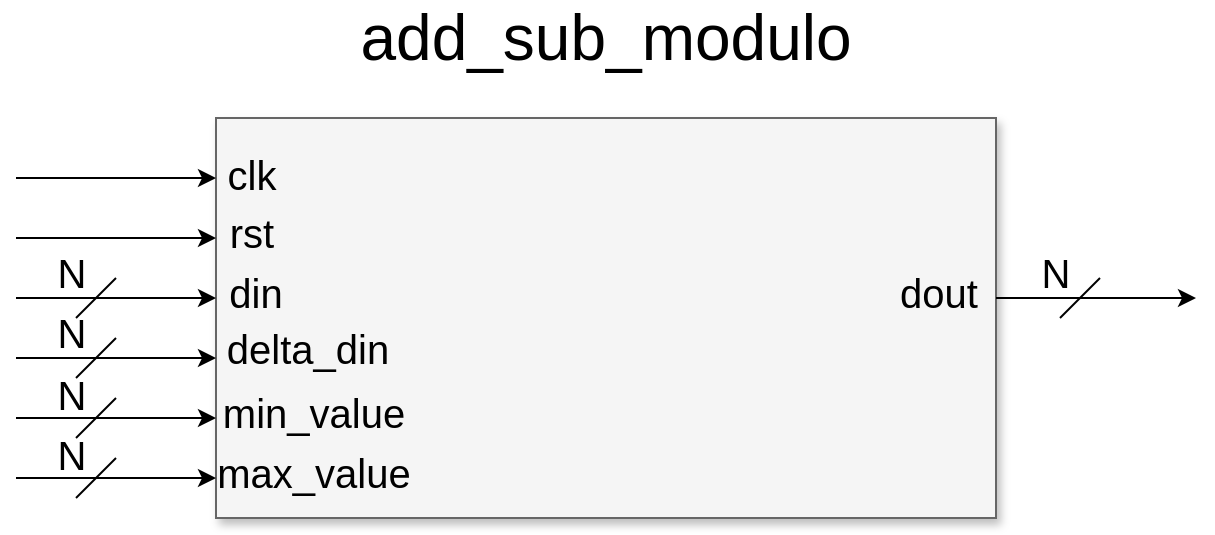 <mxfile version="12.4.7" type="device"><diagram name="Page-1" id="90a13364-a465-7bf4-72fc-28e22215d7a0"><mxGraphModel dx="2926.5" dy="568" grid="1" gridSize="10" guides="1" tooltips="1" connect="1" arrows="1" fold="1" page="1" pageScale="1.5" pageWidth="1169" pageHeight="826" background="#ffffff" math="0" shadow="0"><root><mxCell id="0" style=";html=1;"/><mxCell id="1" style=";html=1;" parent="0"/><mxCell id="oVYIx4xJSBT2rXTnb8Vu-1" value="" style="whiteSpace=wrap;html=1;shadow=1;fontSize=18;fillColor=#f5f5f5;strokeColor=#666666;" parent="1" vertex="1"><mxGeometry x="-1190" y="330" width="390" height="200" as="geometry"/></mxCell><mxCell id="oVYIx4xJSBT2rXTnb8Vu-2" value="" style="endArrow=classic;html=1;startArrow=none;startFill=0;" parent="1" edge="1"><mxGeometry width="50" height="50" relative="1" as="geometry"><mxPoint x="-1290" y="360" as="sourcePoint"/><mxPoint x="-1190" y="360" as="targetPoint"/><Array as="points"/></mxGeometry></mxCell><mxCell id="oVYIx4xJSBT2rXTnb8Vu-3" value="&lt;font style=&quot;font-size: 20px&quot;&gt;clk&lt;/font&gt;" style="text;html=1;strokeColor=none;fillColor=none;align=center;verticalAlign=middle;whiteSpace=wrap;rounded=0;fontSize=20;" parent="1" vertex="1"><mxGeometry x="-1192" y="348" width="40" height="20" as="geometry"/></mxCell><mxCell id="oVYIx4xJSBT2rXTnb8Vu-5" value="rst" style="text;html=1;strokeColor=none;fillColor=none;align=center;verticalAlign=middle;whiteSpace=wrap;rounded=0;fontSize=20;" parent="1" vertex="1"><mxGeometry x="-1192" y="377" width="40" height="20" as="geometry"/></mxCell><mxCell id="oVYIx4xJSBT2rXTnb8Vu-7" value="din" style="text;html=1;strokeColor=none;fillColor=none;align=center;verticalAlign=middle;whiteSpace=wrap;rounded=0;fontSize=20;" parent="1" vertex="1"><mxGeometry x="-1190" y="407" width="40" height="20" as="geometry"/></mxCell><mxCell id="oVYIx4xJSBT2rXTnb8Vu-9" value="delta_din" style="text;html=1;strokeColor=none;fillColor=none;align=center;verticalAlign=middle;whiteSpace=wrap;rounded=0;fontSize=20;" parent="1" vertex="1"><mxGeometry x="-1164" y="435" width="40" height="20" as="geometry"/></mxCell><mxCell id="oVYIx4xJSBT2rXTnb8Vu-11" value="min_value" style="text;html=1;strokeColor=none;fillColor=none;align=center;verticalAlign=middle;whiteSpace=wrap;rounded=0;fontSize=20;" parent="1" vertex="1"><mxGeometry x="-1161" y="467" width="40" height="20" as="geometry"/></mxCell><mxCell id="oVYIx4xJSBT2rXTnb8Vu-13" value="max_value" style="text;html=1;strokeColor=none;fillColor=none;align=center;verticalAlign=middle;whiteSpace=wrap;rounded=0;fontSize=20;" parent="1" vertex="1"><mxGeometry x="-1161" y="497" width="40" height="20" as="geometry"/></mxCell><mxCell id="oVYIx4xJSBT2rXTnb8Vu-16" value="" style="endArrow=none;html=1;fontSize=20;" parent="1" edge="1"><mxGeometry width="50" height="50" relative="1" as="geometry"><mxPoint x="-1260" y="430" as="sourcePoint"/><mxPoint x="-1240" y="410" as="targetPoint"/></mxGeometry></mxCell><mxCell id="oVYIx4xJSBT2rXTnb8Vu-19" value="N" style="text;html=1;strokeColor=none;fillColor=none;align=center;verticalAlign=middle;whiteSpace=wrap;rounded=0;fontSize=20;" parent="1" vertex="1"><mxGeometry x="-1282" y="397" width="40" height="20" as="geometry"/></mxCell><mxCell id="oVYIx4xJSBT2rXTnb8Vu-99" value="dout" style="text;html=1;strokeColor=none;fillColor=none;align=left;verticalAlign=middle;whiteSpace=wrap;rounded=0;fontSize=20;labelPosition=right;verticalLabelPosition=middle;" parent="1" vertex="1"><mxGeometry x="-890" y="407" width="40" height="20" as="geometry"/></mxCell><mxCell id="oVYIx4xJSBT2rXTnb8Vu-167" value="&lt;div style=&quot;font-size: 32px&quot;&gt;add_sub_modulo&lt;/div&gt;" style="text;html=1;strokeColor=none;fillColor=none;align=center;verticalAlign=middle;whiteSpace=wrap;rounded=0;fontSize=16;" parent="1" vertex="1"><mxGeometry x="-1015" y="280" width="40" height="20" as="geometry"/></mxCell><mxCell id="PgAmCMrbRNWujW8y3CQC-2" value="" style="endArrow=classic;html=1;startArrow=none;startFill=0;" parent="1" edge="1"><mxGeometry width="50" height="50" relative="1" as="geometry"><mxPoint x="-1290" y="390" as="sourcePoint"/><mxPoint x="-1190" y="390" as="targetPoint"/><Array as="points"/></mxGeometry></mxCell><mxCell id="PgAmCMrbRNWujW8y3CQC-3" value="" style="endArrow=classic;html=1;startArrow=none;startFill=0;" parent="1" edge="1"><mxGeometry width="50" height="50" relative="1" as="geometry"><mxPoint x="-1290" y="420" as="sourcePoint"/><mxPoint x="-1190" y="420" as="targetPoint"/><Array as="points"/></mxGeometry></mxCell><mxCell id="PgAmCMrbRNWujW8y3CQC-4" value="" style="endArrow=classic;html=1;startArrow=none;startFill=0;" parent="1" edge="1"><mxGeometry width="50" height="50" relative="1" as="geometry"><mxPoint x="-1290" y="450" as="sourcePoint"/><mxPoint x="-1190" y="450" as="targetPoint"/><Array as="points"/></mxGeometry></mxCell><mxCell id="PgAmCMrbRNWujW8y3CQC-7" value="" style="endArrow=none;html=1;fontSize=20;" parent="1" edge="1"><mxGeometry width="50" height="50" relative="1" as="geometry"><mxPoint x="-1260" y="460" as="sourcePoint"/><mxPoint x="-1240" y="440" as="targetPoint"/></mxGeometry></mxCell><mxCell id="PgAmCMrbRNWujW8y3CQC-8" value="N" style="text;html=1;strokeColor=none;fillColor=none;align=center;verticalAlign=middle;whiteSpace=wrap;rounded=0;fontSize=20;" parent="1" vertex="1"><mxGeometry x="-1282" y="427" width="40" height="20" as="geometry"/></mxCell><mxCell id="PgAmCMrbRNWujW8y3CQC-9" value="" style="endArrow=classic;html=1;startArrow=none;startFill=0;" parent="1" edge="1"><mxGeometry width="50" height="50" relative="1" as="geometry"><mxPoint x="-1290" y="480" as="sourcePoint"/><mxPoint x="-1190" y="480" as="targetPoint"/><Array as="points"/></mxGeometry></mxCell><mxCell id="PgAmCMrbRNWujW8y3CQC-10" value="" style="endArrow=classic;html=1;startArrow=none;startFill=0;" parent="1" edge="1"><mxGeometry width="50" height="50" relative="1" as="geometry"><mxPoint x="-1290" y="510.0" as="sourcePoint"/><mxPoint x="-1190" y="510.0" as="targetPoint"/><Array as="points"/></mxGeometry></mxCell><mxCell id="PgAmCMrbRNWujW8y3CQC-14" value="" style="endArrow=classic;html=1;startArrow=none;startFill=0;endFill=1;" parent="1" edge="1"><mxGeometry width="50" height="50" relative="1" as="geometry"><mxPoint x="-800" y="420" as="sourcePoint"/><mxPoint x="-700" y="420" as="targetPoint"/></mxGeometry></mxCell><mxCell id="TyWeyKjXCU2mpvZUxiSa-4" value="N" style="text;html=1;strokeColor=none;fillColor=none;align=center;verticalAlign=middle;whiteSpace=wrap;rounded=0;fontSize=20;" parent="1" vertex="1"><mxGeometry x="-790" y="397" width="40" height="20" as="geometry"/></mxCell><mxCell id="TyWeyKjXCU2mpvZUxiSa-5" value="" style="endArrow=none;html=1;fontSize=20;" parent="1" edge="1"><mxGeometry width="50" height="50" relative="1" as="geometry"><mxPoint x="-768" y="430" as="sourcePoint"/><mxPoint x="-748" y="410" as="targetPoint"/></mxGeometry></mxCell><mxCell id="nib05Vj1MJgOCiEBhh91-1" value="N" style="text;html=1;strokeColor=none;fillColor=none;align=center;verticalAlign=middle;whiteSpace=wrap;rounded=0;fontSize=20;" vertex="1" parent="1"><mxGeometry x="-1282" y="458" width="40" height="20" as="geometry"/></mxCell><mxCell id="nib05Vj1MJgOCiEBhh91-2" value="" style="endArrow=none;html=1;fontSize=20;" edge="1" parent="1"><mxGeometry width="50" height="50" relative="1" as="geometry"><mxPoint x="-1260" y="490" as="sourcePoint"/><mxPoint x="-1240" y="470" as="targetPoint"/></mxGeometry></mxCell><mxCell id="nib05Vj1MJgOCiEBhh91-3" value="" style="endArrow=none;html=1;fontSize=20;" edge="1" parent="1"><mxGeometry width="50" height="50" relative="1" as="geometry"><mxPoint x="-1260" y="520" as="sourcePoint"/><mxPoint x="-1240" y="500" as="targetPoint"/></mxGeometry></mxCell><mxCell id="nib05Vj1MJgOCiEBhh91-4" value="N" style="text;html=1;strokeColor=none;fillColor=none;align=center;verticalAlign=middle;whiteSpace=wrap;rounded=0;fontSize=20;" vertex="1" parent="1"><mxGeometry x="-1282" y="488" width="40" height="20" as="geometry"/></mxCell></root></mxGraphModel></diagram></mxfile>